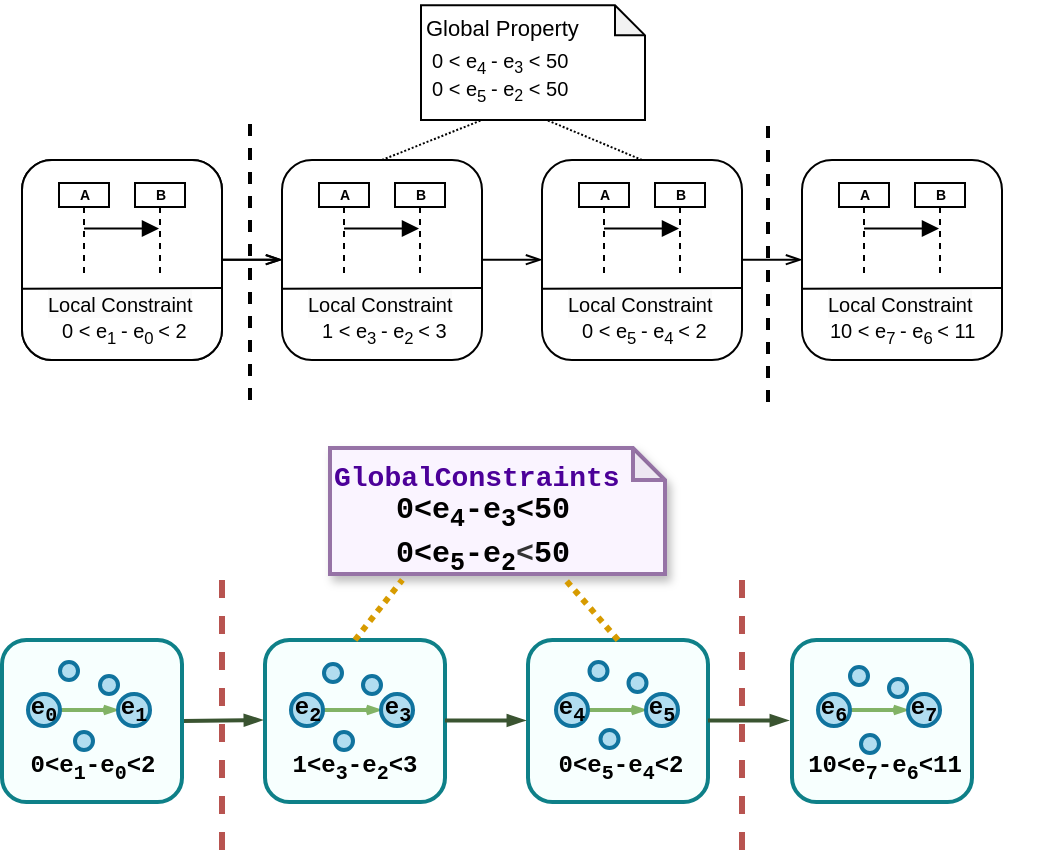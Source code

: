 <mxfile version="26.0.2">
  <diagram name="第 1 页" id="m1pVP5Tc0f8NvSb4w2ug">
    <mxGraphModel dx="950" dy="656" grid="0" gridSize="10" guides="1" tooltips="1" connect="1" arrows="1" fold="1" page="1" pageScale="1" pageWidth="850" pageHeight="1100" math="0" shadow="0">
      <root>
        <mxCell id="0" />
        <mxCell id="1" parent="0" />
        <mxCell id="jtt6TEBt1WJ4PsxEaaqH-83" style="rounded=0;orthogonalLoop=1;jettySize=auto;html=1;endArrow=openThin;endFill=0;exitX=1;exitY=0.5;exitDx=0;exitDy=0;entryX=0;entryY=0.5;entryDx=0;entryDy=0;" parent="1" edge="1">
          <mxGeometry relative="1" as="geometry">
            <mxPoint x="180" y="129.84" as="sourcePoint" />
            <mxPoint x="210" y="129.84" as="targetPoint" />
            <Array as="points">
              <mxPoint x="180" y="130.16" />
            </Array>
          </mxGeometry>
        </mxCell>
        <mxCell id="jtt6TEBt1WJ4PsxEaaqH-37" value="" style="rounded=1;whiteSpace=wrap;html=1;container=0;" parent="1" vertex="1">
          <mxGeometry x="80" y="80" width="100" height="100" as="geometry" />
        </mxCell>
        <mxCell id="jtt6TEBt1WJ4PsxEaaqH-38" value="" style="html=1;verticalAlign=bottom;endArrow=block;curved=0;rounded=0;strokeWidth=1;" parent="1" source="jtt6TEBt1WJ4PsxEaaqH-41" target="jtt6TEBt1WJ4PsxEaaqH-40" edge="1">
          <mxGeometry width="80" relative="1" as="geometry">
            <mxPoint x="115.502" y="119.002" as="sourcePoint" />
            <mxPoint x="147.07" y="119" as="targetPoint" />
          </mxGeometry>
        </mxCell>
        <mxCell id="jtt6TEBt1WJ4PsxEaaqH-40" value="&lt;font style=&quot;font-size: 7px;&quot;&gt;&lt;b&gt;B&lt;/b&gt;&lt;/font&gt;" style="shape=umlLifeline;perimeter=lifelinePerimeter;whiteSpace=wrap;html=1;container=0;dropTarget=0;collapsible=0;recursiveResize=0;outlineConnect=0;portConstraint=eastwest;newEdgeStyle={&quot;curved&quot;:0,&quot;rounded&quot;:0};size=12;fontSize=7;" parent="1" vertex="1">
          <mxGeometry x="136.5" y="91.5" width="25" height="45.5" as="geometry" />
        </mxCell>
        <mxCell id="jtt6TEBt1WJ4PsxEaaqH-41" value="&lt;font style=&quot;font-size: 7px;&quot;&gt;&lt;b&gt;A&lt;/b&gt;&lt;/font&gt;" style="shape=umlLifeline;perimeter=lifelinePerimeter;whiteSpace=wrap;html=1;container=0;dropTarget=0;collapsible=0;recursiveResize=0;outlineConnect=0;portConstraint=eastwest;newEdgeStyle={&quot;curved&quot;:0,&quot;rounded&quot;:0};size=12;fontSize=7;" parent="1" vertex="1">
          <mxGeometry x="98.5" y="91.5" width="25" height="45.5" as="geometry" />
        </mxCell>
        <mxCell id="jtt6TEBt1WJ4PsxEaaqH-43" value="&lt;span style=&quot;color: rgb(0, 0, 0); font-family: Helvetica; font-style: normal; font-variant-ligatures: normal; font-variant-caps: normal; font-weight: 400; letter-spacing: normal; orphans: 2; text-align: left; text-indent: 0px; text-transform: none; widows: 2; word-spacing: 0px; -webkit-text-stroke-width: 0px; white-space: nowrap; background-color: rgb(251, 251, 251); text-decoration-thickness: initial; text-decoration-style: initial; text-decoration-color: initial; float: none; display: inline !important;&quot;&gt;&lt;font style=&quot;font-size: 10px;&quot;&gt;Local Constraint&lt;/font&gt;&lt;/span&gt;" style="text;whiteSpace=wrap;html=1;verticalAlign=middle;container=0;" parent="1" vertex="1">
          <mxGeometry x="91" y="145" width="78" height="14" as="geometry" />
        </mxCell>
        <mxCell id="jtt6TEBt1WJ4PsxEaaqH-44" value="0 &amp;lt; e&lt;sub&gt;1&amp;nbsp;&lt;/sub&gt;- e&lt;sub&gt;0&amp;nbsp;&lt;/sub&gt;&amp;lt; 2&lt;br&gt;&lt;div&gt;&lt;div&gt;&lt;div&gt;&lt;br&gt;&lt;/div&gt;&lt;/div&gt;&lt;/div&gt;" style="text;align=left;verticalAlign=middle;rounded=0;horizontal=1;fontSize=10;html=1;container=0;" parent="1" vertex="1">
          <mxGeometry x="97.5" y="167" width="69.5" height="9" as="geometry" />
        </mxCell>
        <mxCell id="jtt6TEBt1WJ4PsxEaaqH-47" style="rounded=0;orthogonalLoop=1;jettySize=auto;html=1;exitX=0;exitY=0.75;exitDx=0;exitDy=0;endArrow=none;endFill=0;" parent="1" edge="1">
          <mxGeometry relative="1" as="geometry">
            <mxPoint x="80" y="144.35" as="sourcePoint" />
            <mxPoint x="180" y="144" as="targetPoint" />
          </mxGeometry>
        </mxCell>
        <mxCell id="jtt6TEBt1WJ4PsxEaaqH-86" style="rounded=0;orthogonalLoop=1;jettySize=auto;html=1;endArrow=openThin;endFill=0;exitX=1;exitY=0.5;exitDx=0;exitDy=0;entryX=0;entryY=0.5;entryDx=0;entryDy=0;" parent="1" edge="1">
          <mxGeometry relative="1" as="geometry">
            <mxPoint x="180" y="129.84" as="sourcePoint" />
            <mxPoint x="210" y="129.84" as="targetPoint" />
            <Array as="points">
              <mxPoint x="180" y="130.16" />
            </Array>
          </mxGeometry>
        </mxCell>
        <mxCell id="jtt6TEBt1WJ4PsxEaaqH-87" value="" style="rounded=1;whiteSpace=wrap;html=1;container=0;" parent="1" vertex="1">
          <mxGeometry x="80" y="80" width="100" height="100" as="geometry" />
        </mxCell>
        <mxCell id="jtt6TEBt1WJ4PsxEaaqH-88" value="" style="html=1;verticalAlign=bottom;endArrow=block;curved=0;rounded=0;strokeWidth=1;" parent="1" source="jtt6TEBt1WJ4PsxEaaqH-90" target="jtt6TEBt1WJ4PsxEaaqH-89" edge="1">
          <mxGeometry width="80" relative="1" as="geometry">
            <mxPoint x="115.502" y="119.002" as="sourcePoint" />
            <mxPoint x="147.07" y="119" as="targetPoint" />
          </mxGeometry>
        </mxCell>
        <mxCell id="jtt6TEBt1WJ4PsxEaaqH-89" value="&lt;font style=&quot;font-size: 7px;&quot;&gt;&lt;b&gt;B&lt;/b&gt;&lt;/font&gt;" style="shape=umlLifeline;perimeter=lifelinePerimeter;whiteSpace=wrap;html=1;container=0;dropTarget=0;collapsible=0;recursiveResize=0;outlineConnect=0;portConstraint=eastwest;newEdgeStyle={&quot;curved&quot;:0,&quot;rounded&quot;:0};size=12;fontSize=7;" parent="1" vertex="1">
          <mxGeometry x="136.5" y="91.5" width="25" height="45.5" as="geometry" />
        </mxCell>
        <mxCell id="jtt6TEBt1WJ4PsxEaaqH-90" value="&lt;font style=&quot;font-size: 7px;&quot;&gt;&lt;b&gt;A&lt;/b&gt;&lt;/font&gt;" style="shape=umlLifeline;perimeter=lifelinePerimeter;whiteSpace=wrap;html=1;container=0;dropTarget=0;collapsible=0;recursiveResize=0;outlineConnect=0;portConstraint=eastwest;newEdgeStyle={&quot;curved&quot;:0,&quot;rounded&quot;:0};size=12;fontSize=7;" parent="1" vertex="1">
          <mxGeometry x="98.5" y="91.5" width="25" height="45.5" as="geometry" />
        </mxCell>
        <mxCell id="jtt6TEBt1WJ4PsxEaaqH-91" value="&lt;span style=&quot;color: rgb(0, 0, 0); font-family: Helvetica; font-style: normal; font-variant-ligatures: normal; font-variant-caps: normal; font-weight: 400; letter-spacing: normal; orphans: 2; text-align: left; text-indent: 0px; text-transform: none; widows: 2; word-spacing: 0px; -webkit-text-stroke-width: 0px; white-space: nowrap; background-color: rgb(251, 251, 251); text-decoration-thickness: initial; text-decoration-style: initial; text-decoration-color: initial; float: none; display: inline !important;&quot;&gt;&lt;font style=&quot;font-size: 10px;&quot;&gt;Local Constraint&lt;/font&gt;&lt;/span&gt;" style="text;whiteSpace=wrap;html=1;verticalAlign=middle;container=0;" parent="1" vertex="1">
          <mxGeometry x="91" y="145" width="78" height="14" as="geometry" />
        </mxCell>
        <mxCell id="jtt6TEBt1WJ4PsxEaaqH-92" value="0 &amp;lt; e&lt;sub&gt;1&amp;nbsp;&lt;/sub&gt;- e&lt;sub&gt;0&amp;nbsp;&lt;/sub&gt;&amp;lt; 2&lt;br&gt;&lt;div&gt;&lt;div&gt;&lt;div&gt;&lt;br&gt;&lt;/div&gt;&lt;/div&gt;&lt;/div&gt;" style="text;align=left;verticalAlign=middle;rounded=0;horizontal=1;fontSize=10;html=1;container=0;" parent="1" vertex="1">
          <mxGeometry x="97.5" y="167" width="69.5" height="9" as="geometry" />
        </mxCell>
        <mxCell id="jtt6TEBt1WJ4PsxEaaqH-93" style="rounded=0;orthogonalLoop=1;jettySize=auto;html=1;exitX=0;exitY=0.75;exitDx=0;exitDy=0;endArrow=none;endFill=0;" parent="1" edge="1">
          <mxGeometry relative="1" as="geometry">
            <mxPoint x="80" y="144.35" as="sourcePoint" />
            <mxPoint x="180" y="144" as="targetPoint" />
          </mxGeometry>
        </mxCell>
        <mxCell id="jtt6TEBt1WJ4PsxEaaqH-94" style="rounded=0;orthogonalLoop=1;jettySize=auto;html=1;endArrow=openThin;endFill=0;exitX=1;exitY=0.5;exitDx=0;exitDy=0;entryX=0;entryY=0.5;entryDx=0;entryDy=0;" parent="1" edge="1">
          <mxGeometry relative="1" as="geometry">
            <mxPoint x="310" y="129.84" as="sourcePoint" />
            <mxPoint x="340" y="129.84" as="targetPoint" />
            <Array as="points">
              <mxPoint x="310" y="130.16" />
            </Array>
          </mxGeometry>
        </mxCell>
        <mxCell id="jtt6TEBt1WJ4PsxEaaqH-95" value="" style="rounded=1;whiteSpace=wrap;html=1;container=0;" parent="1" vertex="1">
          <mxGeometry x="210" y="80" width="100" height="100" as="geometry" />
        </mxCell>
        <mxCell id="jtt6TEBt1WJ4PsxEaaqH-96" value="" style="html=1;verticalAlign=bottom;endArrow=block;curved=0;rounded=0;strokeWidth=1;" parent="1" source="jtt6TEBt1WJ4PsxEaaqH-98" target="jtt6TEBt1WJ4PsxEaaqH-97" edge="1">
          <mxGeometry width="80" relative="1" as="geometry">
            <mxPoint x="245.502" y="119.002" as="sourcePoint" />
            <mxPoint x="277.07" y="119" as="targetPoint" />
          </mxGeometry>
        </mxCell>
        <mxCell id="jtt6TEBt1WJ4PsxEaaqH-97" value="&lt;font style=&quot;font-size: 7px;&quot;&gt;&lt;b&gt;B&lt;/b&gt;&lt;/font&gt;" style="shape=umlLifeline;perimeter=lifelinePerimeter;whiteSpace=wrap;html=1;container=0;dropTarget=0;collapsible=0;recursiveResize=0;outlineConnect=0;portConstraint=eastwest;newEdgeStyle={&quot;curved&quot;:0,&quot;rounded&quot;:0};size=12;fontSize=7;" parent="1" vertex="1">
          <mxGeometry x="266.5" y="91.5" width="25" height="45.5" as="geometry" />
        </mxCell>
        <mxCell id="jtt6TEBt1WJ4PsxEaaqH-98" value="&lt;font style=&quot;font-size: 7px;&quot;&gt;&lt;b&gt;A&lt;/b&gt;&lt;/font&gt;" style="shape=umlLifeline;perimeter=lifelinePerimeter;whiteSpace=wrap;html=1;container=0;dropTarget=0;collapsible=0;recursiveResize=0;outlineConnect=0;portConstraint=eastwest;newEdgeStyle={&quot;curved&quot;:0,&quot;rounded&quot;:0};size=12;fontSize=7;" parent="1" vertex="1">
          <mxGeometry x="228.5" y="91.5" width="25" height="45.5" as="geometry" />
        </mxCell>
        <mxCell id="jtt6TEBt1WJ4PsxEaaqH-99" value="&lt;span style=&quot;color: rgb(0, 0, 0); font-family: Helvetica; font-style: normal; font-variant-ligatures: normal; font-variant-caps: normal; font-weight: 400; letter-spacing: normal; orphans: 2; text-align: left; text-indent: 0px; text-transform: none; widows: 2; word-spacing: 0px; -webkit-text-stroke-width: 0px; white-space: nowrap; background-color: rgb(251, 251, 251); text-decoration-thickness: initial; text-decoration-style: initial; text-decoration-color: initial; float: none; display: inline !important;&quot;&gt;&lt;font style=&quot;font-size: 10px;&quot;&gt;Local Constraint&lt;/font&gt;&lt;/span&gt;" style="text;whiteSpace=wrap;html=1;verticalAlign=middle;container=0;" parent="1" vertex="1">
          <mxGeometry x="221" y="145" width="78" height="14" as="geometry" />
        </mxCell>
        <mxCell id="jtt6TEBt1WJ4PsxEaaqH-100" value="1 &amp;lt; e&lt;sub&gt;3&amp;nbsp;&lt;/sub&gt;- e&lt;sub&gt;2&amp;nbsp;&lt;/sub&gt;&amp;lt; 3&lt;br&gt;&lt;div&gt;&lt;div&gt;&lt;div&gt;&lt;br&gt;&lt;/div&gt;&lt;/div&gt;&lt;/div&gt;" style="text;align=left;verticalAlign=middle;rounded=0;horizontal=1;fontSize=10;html=1;container=0;" parent="1" vertex="1">
          <mxGeometry x="227.5" y="167" width="69.5" height="9" as="geometry" />
        </mxCell>
        <mxCell id="jtt6TEBt1WJ4PsxEaaqH-101" style="rounded=0;orthogonalLoop=1;jettySize=auto;html=1;exitX=0;exitY=0.75;exitDx=0;exitDy=0;endArrow=none;endFill=0;" parent="1" edge="1">
          <mxGeometry relative="1" as="geometry">
            <mxPoint x="210" y="144.35" as="sourcePoint" />
            <mxPoint x="310" y="144" as="targetPoint" />
          </mxGeometry>
        </mxCell>
        <mxCell id="jtt6TEBt1WJ4PsxEaaqH-118" style="rounded=0;orthogonalLoop=1;jettySize=auto;html=1;endArrow=openThin;endFill=0;exitX=1;exitY=0.5;exitDx=0;exitDy=0;entryX=0;entryY=0.5;entryDx=0;entryDy=0;" parent="1" edge="1">
          <mxGeometry relative="1" as="geometry">
            <mxPoint x="440" y="129.84" as="sourcePoint" />
            <mxPoint x="470" y="129.84" as="targetPoint" />
            <Array as="points">
              <mxPoint x="440" y="130.16" />
            </Array>
          </mxGeometry>
        </mxCell>
        <mxCell id="jtt6TEBt1WJ4PsxEaaqH-119" value="" style="rounded=1;whiteSpace=wrap;html=1;container=0;" parent="1" vertex="1">
          <mxGeometry x="340" y="80" width="100" height="100" as="geometry" />
        </mxCell>
        <mxCell id="jtt6TEBt1WJ4PsxEaaqH-120" value="" style="html=1;verticalAlign=bottom;endArrow=block;curved=0;rounded=0;strokeWidth=1;" parent="1" source="jtt6TEBt1WJ4PsxEaaqH-122" target="jtt6TEBt1WJ4PsxEaaqH-121" edge="1">
          <mxGeometry width="80" relative="1" as="geometry">
            <mxPoint x="375.502" y="119.002" as="sourcePoint" />
            <mxPoint x="407.07" y="119" as="targetPoint" />
          </mxGeometry>
        </mxCell>
        <mxCell id="jtt6TEBt1WJ4PsxEaaqH-121" value="&lt;font style=&quot;font-size: 7px;&quot;&gt;&lt;b&gt;B&lt;/b&gt;&lt;/font&gt;" style="shape=umlLifeline;perimeter=lifelinePerimeter;whiteSpace=wrap;html=1;container=0;dropTarget=0;collapsible=0;recursiveResize=0;outlineConnect=0;portConstraint=eastwest;newEdgeStyle={&quot;curved&quot;:0,&quot;rounded&quot;:0};size=12;fontSize=7;" parent="1" vertex="1">
          <mxGeometry x="396.5" y="91.5" width="25" height="45.5" as="geometry" />
        </mxCell>
        <mxCell id="jtt6TEBt1WJ4PsxEaaqH-122" value="&lt;font style=&quot;font-size: 7px;&quot;&gt;&lt;b&gt;A&lt;/b&gt;&lt;/font&gt;" style="shape=umlLifeline;perimeter=lifelinePerimeter;whiteSpace=wrap;html=1;container=0;dropTarget=0;collapsible=0;recursiveResize=0;outlineConnect=0;portConstraint=eastwest;newEdgeStyle={&quot;curved&quot;:0,&quot;rounded&quot;:0};size=12;fontSize=7;" parent="1" vertex="1">
          <mxGeometry x="358.5" y="91.5" width="25" height="45.5" as="geometry" />
        </mxCell>
        <mxCell id="jtt6TEBt1WJ4PsxEaaqH-123" value="&lt;span style=&quot;color: rgb(0, 0, 0); font-family: Helvetica; font-style: normal; font-variant-ligatures: normal; font-variant-caps: normal; font-weight: 400; letter-spacing: normal; orphans: 2; text-align: left; text-indent: 0px; text-transform: none; widows: 2; word-spacing: 0px; -webkit-text-stroke-width: 0px; white-space: nowrap; background-color: rgb(251, 251, 251); text-decoration-thickness: initial; text-decoration-style: initial; text-decoration-color: initial; float: none; display: inline !important;&quot;&gt;&lt;font style=&quot;font-size: 10px;&quot;&gt;Local Constraint&lt;/font&gt;&lt;/span&gt;" style="text;whiteSpace=wrap;html=1;verticalAlign=middle;container=0;" parent="1" vertex="1">
          <mxGeometry x="351" y="145" width="78" height="14" as="geometry" />
        </mxCell>
        <mxCell id="jtt6TEBt1WJ4PsxEaaqH-124" value="0 &amp;lt; e&lt;sub&gt;5&amp;nbsp;&lt;/sub&gt;- e&lt;sub&gt;4&amp;nbsp;&lt;/sub&gt;&amp;lt; 2&lt;br&gt;&lt;div&gt;&lt;div&gt;&lt;div&gt;&lt;br&gt;&lt;/div&gt;&lt;/div&gt;&lt;/div&gt;" style="text;align=left;verticalAlign=middle;rounded=0;horizontal=1;fontSize=10;html=1;container=0;" parent="1" vertex="1">
          <mxGeometry x="357.5" y="167" width="69.5" height="9" as="geometry" />
        </mxCell>
        <mxCell id="jtt6TEBt1WJ4PsxEaaqH-125" style="rounded=0;orthogonalLoop=1;jettySize=auto;html=1;exitX=0;exitY=0.75;exitDx=0;exitDy=0;endArrow=none;endFill=0;" parent="1" edge="1">
          <mxGeometry relative="1" as="geometry">
            <mxPoint x="340" y="144.35" as="sourcePoint" />
            <mxPoint x="440" y="144" as="targetPoint" />
          </mxGeometry>
        </mxCell>
        <mxCell id="jtt6TEBt1WJ4PsxEaaqH-143" value="" style="group" parent="1" vertex="1" connectable="0">
          <mxGeometry x="470" y="80" width="130" height="100" as="geometry" />
        </mxCell>
        <mxCell id="jtt6TEBt1WJ4PsxEaaqH-136" value="" style="rounded=1;whiteSpace=wrap;html=1;container=0;" parent="jtt6TEBt1WJ4PsxEaaqH-143" vertex="1">
          <mxGeometry width="100" height="100" as="geometry" />
        </mxCell>
        <mxCell id="jtt6TEBt1WJ4PsxEaaqH-137" value="" style="html=1;verticalAlign=bottom;endArrow=block;curved=0;rounded=0;strokeWidth=1;" parent="jtt6TEBt1WJ4PsxEaaqH-143" source="jtt6TEBt1WJ4PsxEaaqH-139" target="jtt6TEBt1WJ4PsxEaaqH-138" edge="1">
          <mxGeometry width="80" relative="1" as="geometry">
            <mxPoint x="35.502" y="39.002" as="sourcePoint" />
            <mxPoint x="67.07" y="39" as="targetPoint" />
          </mxGeometry>
        </mxCell>
        <mxCell id="jtt6TEBt1WJ4PsxEaaqH-138" value="&lt;font style=&quot;font-size: 7px;&quot;&gt;&lt;b&gt;B&lt;/b&gt;&lt;/font&gt;" style="shape=umlLifeline;perimeter=lifelinePerimeter;whiteSpace=wrap;html=1;container=0;dropTarget=0;collapsible=0;recursiveResize=0;outlineConnect=0;portConstraint=eastwest;newEdgeStyle={&quot;curved&quot;:0,&quot;rounded&quot;:0};size=12;fontSize=7;" parent="jtt6TEBt1WJ4PsxEaaqH-143" vertex="1">
          <mxGeometry x="56.5" y="11.5" width="25" height="45.5" as="geometry" />
        </mxCell>
        <mxCell id="jtt6TEBt1WJ4PsxEaaqH-139" value="&lt;font style=&quot;font-size: 7px;&quot;&gt;&lt;b&gt;A&lt;/b&gt;&lt;/font&gt;" style="shape=umlLifeline;perimeter=lifelinePerimeter;whiteSpace=wrap;html=1;container=0;dropTarget=0;collapsible=0;recursiveResize=0;outlineConnect=0;portConstraint=eastwest;newEdgeStyle={&quot;curved&quot;:0,&quot;rounded&quot;:0};size=12;fontSize=7;" parent="jtt6TEBt1WJ4PsxEaaqH-143" vertex="1">
          <mxGeometry x="18.5" y="11.5" width="25" height="45.5" as="geometry" />
        </mxCell>
        <mxCell id="jtt6TEBt1WJ4PsxEaaqH-140" value="&lt;span style=&quot;color: rgb(0, 0, 0); font-family: Helvetica; font-style: normal; font-variant-ligatures: normal; font-variant-caps: normal; font-weight: 400; letter-spacing: normal; orphans: 2; text-align: left; text-indent: 0px; text-transform: none; widows: 2; word-spacing: 0px; -webkit-text-stroke-width: 0px; white-space: nowrap; background-color: rgb(251, 251, 251); text-decoration-thickness: initial; text-decoration-style: initial; text-decoration-color: initial; float: none; display: inline !important;&quot;&gt;&lt;font style=&quot;font-size: 10px;&quot;&gt;Local Constraint&lt;/font&gt;&lt;/span&gt;" style="text;whiteSpace=wrap;html=1;verticalAlign=middle;container=0;" parent="jtt6TEBt1WJ4PsxEaaqH-143" vertex="1">
          <mxGeometry x="11" y="65" width="78" height="14" as="geometry" />
        </mxCell>
        <mxCell id="jtt6TEBt1WJ4PsxEaaqH-141" value="10 &amp;lt; e&lt;sub&gt;7&amp;nbsp;&lt;/sub&gt;- e&lt;sub&gt;6&amp;nbsp;&lt;/sub&gt;&amp;lt; 11&lt;br&gt;&lt;div&gt;&lt;div&gt;&lt;div&gt;&lt;br&gt;&lt;/div&gt;&lt;/div&gt;&lt;/div&gt;" style="text;align=left;verticalAlign=middle;rounded=0;horizontal=1;fontSize=10;html=1;container=0;" parent="jtt6TEBt1WJ4PsxEaaqH-143" vertex="1">
          <mxGeometry x="12" y="87" width="69.5" height="9" as="geometry" />
        </mxCell>
        <mxCell id="jtt6TEBt1WJ4PsxEaaqH-142" style="rounded=0;orthogonalLoop=1;jettySize=auto;html=1;exitX=0;exitY=0.75;exitDx=0;exitDy=0;endArrow=none;endFill=0;" parent="jtt6TEBt1WJ4PsxEaaqH-143" edge="1">
          <mxGeometry relative="1" as="geometry">
            <mxPoint y="64.35" as="sourcePoint" />
            <mxPoint x="100" y="64" as="targetPoint" />
          </mxGeometry>
        </mxCell>
        <mxCell id="jtt6TEBt1WJ4PsxEaaqH-152" style="rounded=0;orthogonalLoop=1;jettySize=auto;html=1;exitX=0.5;exitY=0;exitDx=0;exitDy=0;dashed=1;dashPattern=1 1;endArrow=none;endFill=0;" parent="1" source="jtt6TEBt1WJ4PsxEaaqH-95" edge="1">
          <mxGeometry relative="1" as="geometry">
            <mxPoint x="310" y="60" as="targetPoint" />
          </mxGeometry>
        </mxCell>
        <mxCell id="jtt6TEBt1WJ4PsxEaaqH-153" style="rounded=0;orthogonalLoop=1;jettySize=auto;html=1;exitX=0.5;exitY=0;exitDx=0;exitDy=0;dashed=1;dashPattern=1 1;endArrow=none;endFill=0;entryX=0.468;entryY=1.351;entryDx=0;entryDy=0;entryPerimeter=0;" parent="1" source="jtt6TEBt1WJ4PsxEaaqH-119" target="jtt6TEBt1WJ4PsxEaaqH-148" edge="1">
          <mxGeometry relative="1" as="geometry">
            <mxPoint x="270" y="90" as="sourcePoint" />
            <mxPoint x="320" y="60" as="targetPoint" />
          </mxGeometry>
        </mxCell>
        <mxCell id="jtt6TEBt1WJ4PsxEaaqH-154" value="" style="endArrow=none;dashed=1;html=1;rounded=0;strokeWidth=2;" parent="1" edge="1">
          <mxGeometry width="50" height="50" relative="1" as="geometry">
            <mxPoint x="194" y="200" as="sourcePoint" />
            <mxPoint x="194" y="60" as="targetPoint" />
          </mxGeometry>
        </mxCell>
        <mxCell id="jtt6TEBt1WJ4PsxEaaqH-155" value="" style="endArrow=none;dashed=1;html=1;rounded=0;strokeWidth=2;" parent="1" edge="1">
          <mxGeometry width="50" height="50" relative="1" as="geometry">
            <mxPoint x="453" y="201" as="sourcePoint" />
            <mxPoint x="453" y="61" as="targetPoint" />
          </mxGeometry>
        </mxCell>
        <mxCell id="jtt6TEBt1WJ4PsxEaaqH-145" value="" style="shape=note;whiteSpace=wrap;html=1;backgroundOutline=1;darkOpacity=0.05;size=15;container=0;strokeWidth=1;" parent="1" vertex="1">
          <mxGeometry x="279.5" y="2.667" width="112" height="57.333" as="geometry" />
        </mxCell>
        <mxCell id="jtt6TEBt1WJ4PsxEaaqH-146" value="" style="group;fontStyle=0;strokeWidth=1;" parent="1" vertex="1" connectable="0">
          <mxGeometry x="276.5" width="120" height="60" as="geometry" />
        </mxCell>
        <mxCell id="jtt6TEBt1WJ4PsxEaaqH-147" value="&lt;span style=&quot;font-size: 11px; text-wrap: nowrap;&quot;&gt;Global Property&lt;/span&gt;" style="text;whiteSpace=wrap;html=1;strokeWidth=1;" parent="jtt6TEBt1WJ4PsxEaaqH-146" vertex="1">
          <mxGeometry x="3.001" y="0.004" width="78" height="48.916" as="geometry" />
        </mxCell>
        <mxCell id="jtt6TEBt1WJ4PsxEaaqH-148" value="&lt;div&gt;&lt;div&gt;&lt;div&gt;0 &amp;lt; e&lt;sub&gt;4&lt;/sub&gt;&lt;span style=&quot;font-size: 8.333px;&quot;&gt;&amp;nbsp;&lt;/span&gt;- e&lt;span style=&quot;font-size: 8.333px;&quot;&gt;&lt;sub style=&quot;font-size: 8px;&quot;&gt;3&lt;/sub&gt;&lt;/span&gt;&amp;nbsp;&amp;lt; 50&lt;/div&gt;&lt;div&gt;0 &amp;lt; e&lt;sub&gt;5&lt;/sub&gt;&lt;span style=&quot;font-size: 8.333px;&quot;&gt;&amp;nbsp;&lt;/span&gt;- e&lt;span style=&quot;font-size: 8.333px;&quot;&gt;&lt;sub style=&quot;font-size: 8px;&quot;&gt;2&lt;/sub&gt;&lt;/span&gt;&amp;nbsp;&amp;lt; 50&lt;div&gt;&lt;br&gt;&lt;/div&gt;&lt;/div&gt;&lt;/div&gt;&lt;/div&gt;" style="text;align=left;verticalAlign=top;rounded=0;horizontal=1;fontSize=10;html=1;strokeWidth=1;" parent="jtt6TEBt1WJ4PsxEaaqH-146" vertex="1">
          <mxGeometry x="6" y="18.211" width="94" height="26" as="geometry" />
        </mxCell>
        <mxCell id="yi_vbVs-w1i4XVT2JOpy-98" value="" style="rounded=1;whiteSpace=wrap;html=1;strokeWidth=2;fillColor=#F7FFFE;strokeColor=#0e8088;" vertex="1" parent="1">
          <mxGeometry x="333" y="320" width="90" height="81" as="geometry" />
        </mxCell>
        <mxCell id="yi_vbVs-w1i4XVT2JOpy-99" style="rounded=0;orthogonalLoop=1;jettySize=auto;html=1;endArrow=openThin;endFill=0;strokeColor=#82b366;strokeWidth=2;fillColor=#d5e8d4;endSize=3;entryX=0;entryY=0.5;entryDx=0;entryDy=0;exitX=1;exitY=0.5;exitDx=0;exitDy=0;" edge="1" parent="1" source="yi_vbVs-w1i4XVT2JOpy-100" target="yi_vbVs-w1i4XVT2JOpy-101">
          <mxGeometry relative="1" as="geometry">
            <mxPoint x="372.418" y="362.603" as="sourcePoint" />
            <mxPoint x="388.088" y="367.134" as="targetPoint" />
          </mxGeometry>
        </mxCell>
        <mxCell id="yi_vbVs-w1i4XVT2JOpy-100" value="&lt;b style=&quot;text-wrap-mode: nowrap;&quot;&gt;&lt;span style=&quot;color: light-dark(rgb(0, 0, 0), rgb(255, 255, 255)); font-family: &amp;quot;Courier New&amp;quot;; text-align: left;&quot;&gt;e&lt;/span&gt;&lt;sub style=&quot;color: light-dark(rgb(0, 0, 0), rgb(255, 255, 255)); font-family: &amp;quot;Courier New&amp;quot;; text-align: left; line-height: 13px;&quot;&gt;4&lt;/sub&gt;&lt;/b&gt;" style="ellipse;whiteSpace=wrap;html=1;aspect=fixed;strokeWidth=2;fillColor=#b1ddf0;strokeColor=#10739e;" vertex="1" parent="1">
          <mxGeometry x="347.001" y="346.999" width="16" height="16" as="geometry" />
        </mxCell>
        <mxCell id="yi_vbVs-w1i4XVT2JOpy-101" value="&lt;b style=&quot;text-wrap-mode: nowrap;&quot;&gt;&lt;span style=&quot;color: light-dark(rgb(0, 0, 0), rgb(255, 255, 255)); font-family: &amp;quot;Courier New&amp;quot;; text-align: left;&quot;&gt;e&lt;/span&gt;&lt;sub style=&quot;color: light-dark(rgb(0, 0, 0), rgb(255, 255, 255)); font-family: &amp;quot;Courier New&amp;quot;; text-align: left; line-height: 13px;&quot;&gt;5&lt;/sub&gt;&lt;/b&gt;" style="ellipse;whiteSpace=wrap;html=1;aspect=fixed;strokeWidth=2;fillColor=#b1ddf0;strokeColor=#10739e;" vertex="1" parent="1">
          <mxGeometry x="392.004" y="347.002" width="16" height="16" as="geometry" />
        </mxCell>
        <mxCell id="yi_vbVs-w1i4XVT2JOpy-102" value="&lt;font&gt;&lt;b&gt;&lt;span style=&quot;color: light-dark(rgb(0, 0, 0), rgb(255, 255, 255)); font-family: &amp;quot;Courier New&amp;quot;; text-align: left;&quot;&gt;0&amp;lt;e&lt;/span&gt;&lt;sub style=&quot;color: light-dark(rgb(0, 0, 0), rgb(255, 255, 255)); font-family: &amp;quot;Courier New&amp;quot;; text-align: left; line-height: 13px;&quot;&gt;5&lt;/sub&gt;&lt;span style=&quot;color: light-dark(rgb(0, 0, 0), rgb(255, 255, 255)); font-family: &amp;quot;Courier New&amp;quot;; text-align: left;&quot;&gt;-e&lt;/span&gt;&lt;sub style=&quot;color: light-dark(rgb(0, 0, 0), rgb(255, 255, 255)); font-family: &amp;quot;Courier New&amp;quot;; text-align: left; line-height: 13px;&quot;&gt;4&lt;/sub&gt;&lt;span style=&quot;color: light-dark(rgb(0, 0, 0), rgb(255, 255, 255)); font-family: &amp;quot;Courier New&amp;quot;; text-align: left;&quot;&gt;&amp;lt;2&lt;/span&gt;&lt;/b&gt;&lt;/font&gt;" style="text;html=1;align=center;verticalAlign=middle;resizable=0;points=[];autosize=1;strokeColor=none;fillColor=none;" vertex="1" parent="1">
          <mxGeometry x="338.505" y="369.004" width="80" height="30" as="geometry" />
        </mxCell>
        <mxCell id="yi_vbVs-w1i4XVT2JOpy-105" value="" style="rounded=1;whiteSpace=wrap;html=1;strokeWidth=2;fillColor=#F7FFFE;strokeColor=#0e8088;" vertex="1" parent="1">
          <mxGeometry x="201.5" y="320" width="90" height="81" as="geometry" />
        </mxCell>
        <mxCell id="yi_vbVs-w1i4XVT2JOpy-106" style="rounded=0;orthogonalLoop=1;jettySize=auto;html=1;endArrow=openThin;endFill=0;strokeColor=#82b366;strokeWidth=2;fillColor=#d5e8d4;endSize=3;entryX=0;entryY=0.5;entryDx=0;entryDy=0;exitX=1;exitY=0.5;exitDx=0;exitDy=0;" edge="1" parent="1" source="yi_vbVs-w1i4XVT2JOpy-107" target="yi_vbVs-w1i4XVT2JOpy-108">
          <mxGeometry relative="1" as="geometry">
            <mxPoint x="239.918" y="362.603" as="sourcePoint" />
            <mxPoint x="255.588" y="367.134" as="targetPoint" />
          </mxGeometry>
        </mxCell>
        <mxCell id="yi_vbVs-w1i4XVT2JOpy-107" value="&lt;b style=&quot;text-wrap-mode: nowrap;&quot;&gt;&lt;span style=&quot;color: light-dark(rgb(0, 0, 0), rgb(255, 255, 255)); font-family: &amp;quot;Courier New&amp;quot;; text-align: left;&quot;&gt;e&lt;/span&gt;&lt;sub style=&quot;color: light-dark(rgb(0, 0, 0), rgb(255, 255, 255)); font-family: &amp;quot;Courier New&amp;quot;; text-align: left; line-height: 13px;&quot;&gt;2&lt;/sub&gt;&lt;/b&gt;" style="ellipse;whiteSpace=wrap;html=1;aspect=fixed;strokeWidth=2;fillColor=#b1ddf0;strokeColor=#10739e;" vertex="1" parent="1">
          <mxGeometry x="214.501" y="346.999" width="16" height="16" as="geometry" />
        </mxCell>
        <mxCell id="yi_vbVs-w1i4XVT2JOpy-108" value="&lt;b style=&quot;text-wrap-mode: nowrap;&quot;&gt;&lt;span style=&quot;color: light-dark(rgb(0, 0, 0), rgb(255, 255, 255)); font-family: &amp;quot;Courier New&amp;quot;; text-align: left;&quot;&gt;e&lt;/span&gt;&lt;sub style=&quot;color: light-dark(rgb(0, 0, 0), rgb(255, 255, 255)); font-family: &amp;quot;Courier New&amp;quot;; text-align: left; line-height: 13px;&quot;&gt;3&lt;/sub&gt;&lt;/b&gt;" style="ellipse;whiteSpace=wrap;html=1;aspect=fixed;strokeWidth=2;fillColor=#b1ddf0;strokeColor=#10739e;" vertex="1" parent="1">
          <mxGeometry x="259.504" y="347.002" width="16" height="16" as="geometry" />
        </mxCell>
        <mxCell id="yi_vbVs-w1i4XVT2JOpy-109" value="&lt;font&gt;&lt;b&gt;&lt;span style=&quot;color: light-dark(rgb(0, 0, 0), rgb(255, 255, 255)); font-family: &amp;quot;Courier New&amp;quot;; text-align: left;&quot;&gt;1&amp;lt;e&lt;/span&gt;&lt;sub style=&quot;color: light-dark(rgb(0, 0, 0), rgb(255, 255, 255)); font-family: &amp;quot;Courier New&amp;quot;; text-align: left; line-height: 13px;&quot;&gt;3&lt;/sub&gt;&lt;span style=&quot;color: light-dark(rgb(0, 0, 0), rgb(255, 255, 255)); font-family: &amp;quot;Courier New&amp;quot;; text-align: left;&quot;&gt;-e&lt;/span&gt;&lt;sub style=&quot;color: light-dark(rgb(0, 0, 0), rgb(255, 255, 255)); font-family: &amp;quot;Courier New&amp;quot;; text-align: left; line-height: 13px;&quot;&gt;2&lt;/sub&gt;&lt;span style=&quot;color: light-dark(rgb(0, 0, 0), rgb(255, 255, 255)); font-family: &amp;quot;Courier New&amp;quot;; text-align: left;&quot;&gt;&amp;lt;3&lt;/span&gt;&lt;/b&gt;&lt;/font&gt;" style="text;html=1;align=center;verticalAlign=middle;resizable=0;points=[];autosize=1;strokeColor=none;fillColor=none;" vertex="1" parent="1">
          <mxGeometry x="206.005" y="369.004" width="80" height="30" as="geometry" />
        </mxCell>
        <mxCell id="yi_vbVs-w1i4XVT2JOpy-118" value="" style="rounded=1;whiteSpace=wrap;html=1;strokeWidth=2;fillColor=#F7FFFE;strokeColor=#0e8088;" vertex="1" parent="1">
          <mxGeometry x="465" y="320" width="90" height="81" as="geometry" />
        </mxCell>
        <mxCell id="yi_vbVs-w1i4XVT2JOpy-119" style="rounded=0;orthogonalLoop=1;jettySize=auto;html=1;endArrow=openThin;endFill=0;strokeColor=#82b366;strokeWidth=2;fillColor=#d5e8d4;endSize=3;entryX=0;entryY=0.5;entryDx=0;entryDy=0;exitX=1;exitY=0.5;exitDx=0;exitDy=0;" edge="1" parent="1" source="yi_vbVs-w1i4XVT2JOpy-120" target="yi_vbVs-w1i4XVT2JOpy-121">
          <mxGeometry relative="1" as="geometry">
            <mxPoint x="503.418" y="362.603" as="sourcePoint" />
            <mxPoint x="519.088" y="367.134" as="targetPoint" />
          </mxGeometry>
        </mxCell>
        <mxCell id="yi_vbVs-w1i4XVT2JOpy-120" value="&lt;b style=&quot;text-wrap-mode: nowrap;&quot;&gt;&lt;span style=&quot;color: light-dark(rgb(0, 0, 0), rgb(255, 255, 255)); font-family: &amp;quot;Courier New&amp;quot;; text-align: left;&quot;&gt;e&lt;/span&gt;&lt;sub style=&quot;color: light-dark(rgb(0, 0, 0), rgb(255, 255, 255)); font-family: &amp;quot;Courier New&amp;quot;; text-align: left; line-height: 13px;&quot;&gt;6&lt;/sub&gt;&lt;/b&gt;" style="ellipse;whiteSpace=wrap;html=1;aspect=fixed;strokeWidth=2;fillColor=#b1ddf0;strokeColor=#10739e;" vertex="1" parent="1">
          <mxGeometry x="478.001" y="346.999" width="16" height="16" as="geometry" />
        </mxCell>
        <mxCell id="yi_vbVs-w1i4XVT2JOpy-121" value="&lt;b style=&quot;text-wrap-mode: nowrap;&quot;&gt;&lt;span style=&quot;color: light-dark(rgb(0, 0, 0), rgb(255, 255, 255)); font-family: &amp;quot;Courier New&amp;quot;; text-align: left;&quot;&gt;e&lt;/span&gt;&lt;sub style=&quot;color: light-dark(rgb(0, 0, 0), rgb(255, 255, 255)); font-family: &amp;quot;Courier New&amp;quot;; text-align: left; line-height: 13px;&quot;&gt;7&lt;/sub&gt;&lt;/b&gt;" style="ellipse;whiteSpace=wrap;html=1;aspect=fixed;strokeWidth=2;fillColor=#b1ddf0;strokeColor=#10739e;" vertex="1" parent="1">
          <mxGeometry x="523.004" y="347.002" width="16" height="16" as="geometry" />
        </mxCell>
        <mxCell id="yi_vbVs-w1i4XVT2JOpy-122" value="&lt;font&gt;&lt;b&gt;&lt;span style=&quot;color: light-dark(rgb(0, 0, 0), rgb(255, 255, 255)); font-family: &amp;quot;Courier New&amp;quot;; text-align: left;&quot;&gt;10&amp;lt;e&lt;/span&gt;&lt;sub style=&quot;color: light-dark(rgb(0, 0, 0), rgb(255, 255, 255)); font-family: &amp;quot;Courier New&amp;quot;; text-align: left; line-height: 13px;&quot;&gt;7&lt;/sub&gt;&lt;span style=&quot;color: light-dark(rgb(0, 0, 0), rgb(255, 255, 255)); font-family: &amp;quot;Courier New&amp;quot;; text-align: left;&quot;&gt;-e&lt;/span&gt;&lt;sub style=&quot;color: light-dark(rgb(0, 0, 0), rgb(255, 255, 255)); font-family: &amp;quot;Courier New&amp;quot;; text-align: left; line-height: 13px;&quot;&gt;6&lt;/sub&gt;&lt;span style=&quot;color: light-dark(rgb(0, 0, 0), rgb(255, 255, 255)); font-family: &amp;quot;Courier New&amp;quot;; text-align: left;&quot;&gt;&amp;lt;11&lt;/span&gt;&lt;/b&gt;&lt;/font&gt;" style="text;html=1;align=center;verticalAlign=middle;resizable=0;points=[];autosize=1;strokeColor=none;fillColor=none;" vertex="1" parent="1">
          <mxGeometry x="460.505" y="369.004" width="100" height="30" as="geometry" />
        </mxCell>
        <mxCell id="yi_vbVs-w1i4XVT2JOpy-123" style="rounded=0;orthogonalLoop=1;jettySize=auto;html=1;strokeColor=#3A5431;endArrow=blockThin;endFill=1;endSize=4;strokeWidth=2;exitX=1;exitY=0.5;exitDx=0;exitDy=0;fillColor=#6d8764;" edge="1" parent="1" source="yi_vbVs-w1i4XVT2JOpy-112">
          <mxGeometry relative="1" as="geometry">
            <mxPoint x="167" y="430" as="sourcePoint" />
            <mxPoint x="200" y="360" as="targetPoint" />
          </mxGeometry>
        </mxCell>
        <mxCell id="yi_vbVs-w1i4XVT2JOpy-124" style="rounded=0;orthogonalLoop=1;jettySize=auto;html=1;strokeColor=#3A5431;endArrow=blockThin;endFill=1;endSize=4;strokeWidth=2;exitX=1;exitY=0.5;exitDx=0;exitDy=0;fillColor=#6d8764;" edge="1" parent="1">
          <mxGeometry relative="1" as="geometry">
            <mxPoint x="291.5" y="360.21" as="sourcePoint" />
            <mxPoint x="331.5" y="360.21" as="targetPoint" />
          </mxGeometry>
        </mxCell>
        <mxCell id="yi_vbVs-w1i4XVT2JOpy-125" style="rounded=0;orthogonalLoop=1;jettySize=auto;html=1;strokeColor=#3A5431;endArrow=blockThin;endFill=1;endSize=4;strokeWidth=2;exitX=1;exitY=0.5;exitDx=0;exitDy=0;fillColor=#6d8764;" edge="1" parent="1">
          <mxGeometry relative="1" as="geometry">
            <mxPoint x="423" y="360.21" as="sourcePoint" />
            <mxPoint x="463" y="360.21" as="targetPoint" />
          </mxGeometry>
        </mxCell>
        <mxCell id="yi_vbVs-w1i4XVT2JOpy-126" value="" style="group" vertex="1" connectable="0" parent="1">
          <mxGeometry x="250.5" y="224" width="151" height="100" as="geometry" />
        </mxCell>
        <mxCell id="yi_vbVs-w1i4XVT2JOpy-127" value="" style="shape=note;whiteSpace=wrap;html=1;backgroundOutline=1;darkOpacity=0.05;size=16;fillColor=light-dark(#FAF4FF,#392F3F);strokeColor=#9673a6;strokeWidth=2;shadow=1;" vertex="1" parent="yi_vbVs-w1i4XVT2JOpy-126">
          <mxGeometry x="-16.5" width="167.5" height="63" as="geometry" />
        </mxCell>
        <mxCell id="yi_vbVs-w1i4XVT2JOpy-130" value="&lt;span style=&quot;font-style: normal; font-variant-ligatures: normal; font-variant-caps: normal; letter-spacing: normal; orphans: 2; text-align: left; text-indent: 0px; text-transform: none; widows: 2; word-spacing: 0px; -webkit-text-stroke-width: 0px; white-space: nowrap; text-decoration-thickness: initial; text-decoration-style: initial; text-decoration-color: initial; float: none; display: inline !important;&quot;&gt;&lt;font face=&quot;Courier New&quot; style=&quot;color: rgb(76, 0, 153); font-size: 14px;&quot;&gt;&lt;b style=&quot;&quot;&gt;GlobalConstraints&lt;/b&gt;&lt;/font&gt;&lt;/span&gt;" style="text;whiteSpace=wrap;html=1;shadow=1;" vertex="1" parent="yi_vbVs-w1i4XVT2JOpy-126">
          <mxGeometry x="-16.5" width="134" height="29.11" as="geometry" />
        </mxCell>
        <mxCell id="yi_vbVs-w1i4XVT2JOpy-131" value="&lt;div&gt;&lt;b style=&quot;forced-color-adjust: none; color: rgb(0, 0, 0); font-family: Helvetica; font-style: normal; font-variant-ligatures: normal; font-variant-caps: normal; letter-spacing: normal; orphans: 2; text-indent: 0px; text-transform: none; widows: 2; word-spacing: 0px; -webkit-text-stroke-width: 0px; white-space: nowrap; text-decoration-thickness: initial; text-decoration-style: initial; text-decoration-color: initial;&quot;&gt;&lt;span style=&quot;forced-color-adjust: none; color: light-dark(rgb(0, 0, 0), rgb(255, 255, 255)); font-family: &amp;quot;Courier New&amp;quot;;&quot;&gt;&lt;b style=&quot;font-family: Helvetica;&quot;&gt;&lt;font style=&quot;font-size: 15px;&quot;&gt;&lt;span style=&quot;color: light-dark(rgb(0, 0, 0), rgb(255, 255, 255)); font-family: &amp;quot;Courier New&amp;quot;;&quot;&gt;0&amp;lt;e&lt;/span&gt;&lt;sub style=&quot;color: light-dark(rgb(0, 0, 0), rgb(255, 255, 255)); font-family: &amp;quot;Courier New&amp;quot;; line-height: 13px;&quot;&gt;4&lt;/sub&gt;&lt;span style=&quot;color: light-dark(rgb(0, 0, 0), rgb(255, 255, 255)); font-family: &amp;quot;Courier New&amp;quot;;&quot;&gt;-e&lt;/span&gt;&lt;sub style=&quot;color: light-dark(rgb(0, 0, 0), rgb(255, 255, 255)); font-family: &amp;quot;Courier New&amp;quot;; line-height: 13px;&quot;&gt;3&lt;/sub&gt;&lt;span style=&quot;color: light-dark(rgb(0, 0, 0), rgb(255, 255, 255)); font-family: &amp;quot;Courier New&amp;quot;;&quot;&gt;&amp;lt;50&lt;/span&gt;&lt;/font&gt;&lt;/b&gt;&lt;/span&gt;&lt;/b&gt;&lt;/div&gt;&lt;b style=&quot;forced-color-adjust: none; color: rgb(0, 0, 0); font-family: Helvetica; font-style: normal; font-variant-ligatures: normal; font-variant-caps: normal; letter-spacing: normal; orphans: 2; text-indent: 0px; text-transform: none; widows: 2; word-spacing: 0px; -webkit-text-stroke-width: 0px; white-space: nowrap; text-decoration-thickness: initial; text-decoration-style: initial; text-decoration-color: initial;&quot;&gt;&lt;font style=&quot;font-size: 15px;&quot;&gt;&lt;span style=&quot;forced-color-adjust: none; color: light-dark(rgb(0, 0, 0), rgb(255, 255, 255)); font-family: &amp;quot;Courier New&amp;quot;;&quot;&gt;0&amp;lt;e&lt;/span&gt;&lt;sub style=&quot;forced-color-adjust: none; color: light-dark(rgb(0, 0, 0), rgb(255, 255, 255)); font-family: &amp;quot;Courier New&amp;quot;; line-height: 13px;&quot;&gt;5&lt;/sub&gt;&lt;span style=&quot;forced-color-adjust: none; color: light-dark(rgb(0, 0, 0), rgb(255, 255, 255)); font-family: &amp;quot;Courier New&amp;quot;;&quot;&gt;-e&lt;/span&gt;&lt;sub style=&quot;forced-color-adjust: none; color: light-dark(rgb(0, 0, 0), rgb(255, 255, 255)); font-family: &amp;quot;Courier New&amp;quot;; line-height: 13px;&quot;&gt;2&lt;/sub&gt;&lt;span style=&quot;forced-color-adjust: none; color: light-dark(rgb(0, 0, 0), rgb(255, 255, 255)); font-family: &amp;quot;Courier New&amp;quot;;&quot;&gt;&lt;b style=&quot;color: rgb(51, 51, 51); text-wrap-mode: wrap;&quot;&gt;&amp;lt;&lt;/b&gt;50&lt;/span&gt;&lt;/font&gt;&lt;/b&gt;" style="text;whiteSpace=wrap;html=1;align=center;" vertex="1" parent="yi_vbVs-w1i4XVT2JOpy-126">
          <mxGeometry x="-8.5" y="13.53" width="136.5" height="34.48" as="geometry" />
        </mxCell>
        <mxCell id="yi_vbVs-w1i4XVT2JOpy-132" style="rounded=0;orthogonalLoop=1;jettySize=auto;html=1;exitX=0.5;exitY=0;exitDx=0;exitDy=0;entryX=0.216;entryY=1.046;entryDx=0;entryDy=0;entryPerimeter=0;endArrow=none;endFill=0;dashed=1;dashPattern=1 1;fillColor=#ffe6cc;strokeColor=#d79b00;strokeWidth=3;" edge="1" parent="1" source="yi_vbVs-w1i4XVT2JOpy-105" target="yi_vbVs-w1i4XVT2JOpy-127">
          <mxGeometry relative="1" as="geometry" />
        </mxCell>
        <mxCell id="yi_vbVs-w1i4XVT2JOpy-133" style="rounded=0;orthogonalLoop=1;jettySize=auto;html=1;exitX=0.5;exitY=0;exitDx=0;exitDy=0;entryX=0.703;entryY=1.046;entryDx=0;entryDy=0;entryPerimeter=0;endArrow=none;endFill=0;dashed=1;dashPattern=1 1;fillColor=#ffe6cc;strokeColor=#d79b00;strokeWidth=3;" edge="1" parent="1" source="yi_vbVs-w1i4XVT2JOpy-98" target="yi_vbVs-w1i4XVT2JOpy-127">
          <mxGeometry relative="1" as="geometry">
            <mxPoint x="256" y="330" as="sourcePoint" />
            <mxPoint x="290" y="293" as="targetPoint" />
          </mxGeometry>
        </mxCell>
        <mxCell id="yi_vbVs-w1i4XVT2JOpy-134" value="" style="endArrow=none;dashed=1;html=1;rounded=0;strokeWidth=3;fillColor=#f8cecc;strokeColor=#b85450;" edge="1" parent="1">
          <mxGeometry width="50" height="50" relative="1" as="geometry">
            <mxPoint x="180" y="425" as="sourcePoint" />
            <mxPoint x="180" y="285" as="targetPoint" />
          </mxGeometry>
        </mxCell>
        <mxCell id="yi_vbVs-w1i4XVT2JOpy-135" value="" style="endArrow=none;dashed=1;html=1;rounded=0;strokeWidth=3;fillColor=#f8cecc;strokeColor=#b85450;" edge="1" parent="1">
          <mxGeometry width="50" height="50" relative="1" as="geometry">
            <mxPoint x="440" y="425" as="sourcePoint" />
            <mxPoint x="440" y="285" as="targetPoint" />
          </mxGeometry>
        </mxCell>
        <mxCell id="yi_vbVs-w1i4XVT2JOpy-136" value="" style="ellipse;whiteSpace=wrap;html=1;aspect=fixed;strokeWidth=2;fillColor=#b1ddf0;strokeColor=#10739e;" vertex="1" parent="1">
          <mxGeometry x="231" y="332" width="9" height="9" as="geometry" />
        </mxCell>
        <mxCell id="yi_vbVs-w1i4XVT2JOpy-137" value="" style="ellipse;whiteSpace=wrap;html=1;aspect=fixed;strokeWidth=2;fillColor=#b1ddf0;strokeColor=#10739e;" vertex="1" parent="1">
          <mxGeometry x="236.5" y="366" width="9" height="9" as="geometry" />
        </mxCell>
        <mxCell id="yi_vbVs-w1i4XVT2JOpy-141" value="" style="ellipse;whiteSpace=wrap;html=1;aspect=fixed;strokeWidth=2;fillColor=#b1ddf0;strokeColor=#10739e;" vertex="1" parent="1">
          <mxGeometry x="250.5" y="338" width="9" height="9" as="geometry" />
        </mxCell>
        <mxCell id="yi_vbVs-w1i4XVT2JOpy-142" value="" style="ellipse;whiteSpace=wrap;html=1;aspect=fixed;strokeWidth=2;fillColor=#b1ddf0;strokeColor=#10739e;" vertex="1" parent="1">
          <mxGeometry x="363.75" y="331" width="9" height="9" as="geometry" />
        </mxCell>
        <mxCell id="yi_vbVs-w1i4XVT2JOpy-143" value="" style="ellipse;whiteSpace=wrap;html=1;aspect=fixed;strokeWidth=2;fillColor=#b1ddf0;strokeColor=#10739e;" vertex="1" parent="1">
          <mxGeometry x="369.25" y="365" width="9" height="9" as="geometry" />
        </mxCell>
        <mxCell id="yi_vbVs-w1i4XVT2JOpy-144" value="" style="ellipse;whiteSpace=wrap;html=1;aspect=fixed;strokeWidth=2;fillColor=#b1ddf0;strokeColor=#10739e;" vertex="1" parent="1">
          <mxGeometry x="383.25" y="337" width="9" height="9" as="geometry" />
        </mxCell>
        <mxCell id="yi_vbVs-w1i4XVT2JOpy-145" value="" style="ellipse;whiteSpace=wrap;html=1;aspect=fixed;strokeWidth=2;fillColor=#b1ddf0;strokeColor=#10739e;" vertex="1" parent="1">
          <mxGeometry x="494" y="333.5" width="9" height="9" as="geometry" />
        </mxCell>
        <mxCell id="yi_vbVs-w1i4XVT2JOpy-146" value="" style="ellipse;whiteSpace=wrap;html=1;aspect=fixed;strokeWidth=2;fillColor=#b1ddf0;strokeColor=#10739e;" vertex="1" parent="1">
          <mxGeometry x="499.5" y="367.5" width="9" height="9" as="geometry" />
        </mxCell>
        <mxCell id="yi_vbVs-w1i4XVT2JOpy-147" value="" style="ellipse;whiteSpace=wrap;html=1;aspect=fixed;strokeWidth=2;fillColor=#b1ddf0;strokeColor=#10739e;" vertex="1" parent="1">
          <mxGeometry x="513.5" y="339.5" width="9" height="9" as="geometry" />
        </mxCell>
        <mxCell id="yi_vbVs-w1i4XVT2JOpy-149" value="" style="group" vertex="1" connectable="0" parent="1">
          <mxGeometry x="70" y="320" width="90" height="81" as="geometry" />
        </mxCell>
        <mxCell id="yi_vbVs-w1i4XVT2JOpy-112" value="" style="rounded=1;whiteSpace=wrap;html=1;strokeWidth=2;fillColor=#F7FFFE;strokeColor=#0e8088;" vertex="1" parent="yi_vbVs-w1i4XVT2JOpy-149">
          <mxGeometry width="90" height="81" as="geometry" />
        </mxCell>
        <mxCell id="yi_vbVs-w1i4XVT2JOpy-113" style="rounded=0;orthogonalLoop=1;jettySize=auto;html=1;endArrow=openThin;endFill=0;strokeColor=#82b366;strokeWidth=2;fillColor=#d5e8d4;endSize=3;entryX=0;entryY=0.5;entryDx=0;entryDy=0;exitX=1;exitY=0.5;exitDx=0;exitDy=0;" edge="1" parent="yi_vbVs-w1i4XVT2JOpy-149" source="yi_vbVs-w1i4XVT2JOpy-114" target="yi_vbVs-w1i4XVT2JOpy-115">
          <mxGeometry relative="1" as="geometry">
            <mxPoint x="38.418" y="42.603" as="sourcePoint" />
            <mxPoint x="54.088" y="47.134" as="targetPoint" />
          </mxGeometry>
        </mxCell>
        <mxCell id="yi_vbVs-w1i4XVT2JOpy-114" value="&lt;b style=&quot;text-wrap-mode: nowrap;&quot;&gt;&lt;span style=&quot;color: light-dark(rgb(0, 0, 0), rgb(255, 255, 255)); font-family: &amp;quot;Courier New&amp;quot;; text-align: left;&quot;&gt;e&lt;/span&gt;&lt;sub style=&quot;color: light-dark(rgb(0, 0, 0), rgb(255, 255, 255)); font-family: &amp;quot;Courier New&amp;quot;; text-align: left; line-height: 13px;&quot;&gt;0&lt;/sub&gt;&lt;/b&gt;" style="ellipse;whiteSpace=wrap;html=1;aspect=fixed;strokeWidth=2;fillColor=#b1ddf0;strokeColor=#10739e;" vertex="1" parent="yi_vbVs-w1i4XVT2JOpy-149">
          <mxGeometry x="13.001" y="26.999" width="16" height="16" as="geometry" />
        </mxCell>
        <mxCell id="yi_vbVs-w1i4XVT2JOpy-115" value="&lt;b style=&quot;text-wrap-mode: nowrap;&quot;&gt;&lt;span style=&quot;color: light-dark(rgb(0, 0, 0), rgb(255, 255, 255)); font-family: &amp;quot;Courier New&amp;quot;; text-align: left;&quot;&gt;e&lt;/span&gt;&lt;sub style=&quot;color: light-dark(rgb(0, 0, 0), rgb(255, 255, 255)); font-family: &amp;quot;Courier New&amp;quot;; text-align: left; line-height: 13px;&quot;&gt;1&lt;/sub&gt;&lt;/b&gt;" style="ellipse;whiteSpace=wrap;html=1;aspect=fixed;strokeWidth=2;fillColor=#b1ddf0;strokeColor=#10739e;" vertex="1" parent="yi_vbVs-w1i4XVT2JOpy-149">
          <mxGeometry x="58.004" y="27.002" width="16" height="16" as="geometry" />
        </mxCell>
        <mxCell id="yi_vbVs-w1i4XVT2JOpy-116" value="&lt;font&gt;&lt;b&gt;&lt;span style=&quot;color: light-dark(rgb(0, 0, 0), rgb(255, 255, 255)); font-family: &amp;quot;Courier New&amp;quot;; text-align: left;&quot;&gt;0&amp;lt;e&lt;/span&gt;&lt;sub style=&quot;color: light-dark(rgb(0, 0, 0), rgb(255, 255, 255)); font-family: &amp;quot;Courier New&amp;quot;; text-align: left; line-height: 13px;&quot;&gt;1&lt;/sub&gt;&lt;span style=&quot;color: light-dark(rgb(0, 0, 0), rgb(255, 255, 255)); font-family: &amp;quot;Courier New&amp;quot;; text-align: left;&quot;&gt;-e&lt;/span&gt;&lt;sub style=&quot;color: light-dark(rgb(0, 0, 0), rgb(255, 255, 255)); font-family: &amp;quot;Courier New&amp;quot;; text-align: left; line-height: 13px;&quot;&gt;0&lt;/sub&gt;&lt;span style=&quot;color: light-dark(rgb(0, 0, 0), rgb(255, 255, 255)); font-family: &amp;quot;Courier New&amp;quot;; text-align: left;&quot;&gt;&amp;lt;2&lt;/span&gt;&lt;/b&gt;&lt;/font&gt;" style="text;html=1;align=center;verticalAlign=middle;resizable=0;points=[];autosize=1;strokeColor=none;fillColor=none;" vertex="1" parent="yi_vbVs-w1i4XVT2JOpy-149">
          <mxGeometry x="4.505" y="49.004" width="80" height="30" as="geometry" />
        </mxCell>
        <mxCell id="yi_vbVs-w1i4XVT2JOpy-138" value="" style="ellipse;whiteSpace=wrap;html=1;aspect=fixed;strokeWidth=2;fillColor=#b1ddf0;strokeColor=#10739e;" vertex="1" parent="yi_vbVs-w1i4XVT2JOpy-149">
          <mxGeometry x="29" y="11" width="9" height="9" as="geometry" />
        </mxCell>
        <mxCell id="yi_vbVs-w1i4XVT2JOpy-139" value="" style="ellipse;whiteSpace=wrap;html=1;aspect=fixed;strokeWidth=2;fillColor=#b1ddf0;strokeColor=#10739e;" vertex="1" parent="yi_vbVs-w1i4XVT2JOpy-149">
          <mxGeometry x="49" y="18" width="9" height="9" as="geometry" />
        </mxCell>
        <mxCell id="yi_vbVs-w1i4XVT2JOpy-140" value="" style="ellipse;whiteSpace=wrap;html=1;aspect=fixed;strokeWidth=2;fillColor=#b1ddf0;strokeColor=#10739e;" vertex="1" parent="yi_vbVs-w1i4XVT2JOpy-149">
          <mxGeometry x="36.5" y="46" width="9" height="9" as="geometry" />
        </mxCell>
      </root>
    </mxGraphModel>
  </diagram>
</mxfile>
